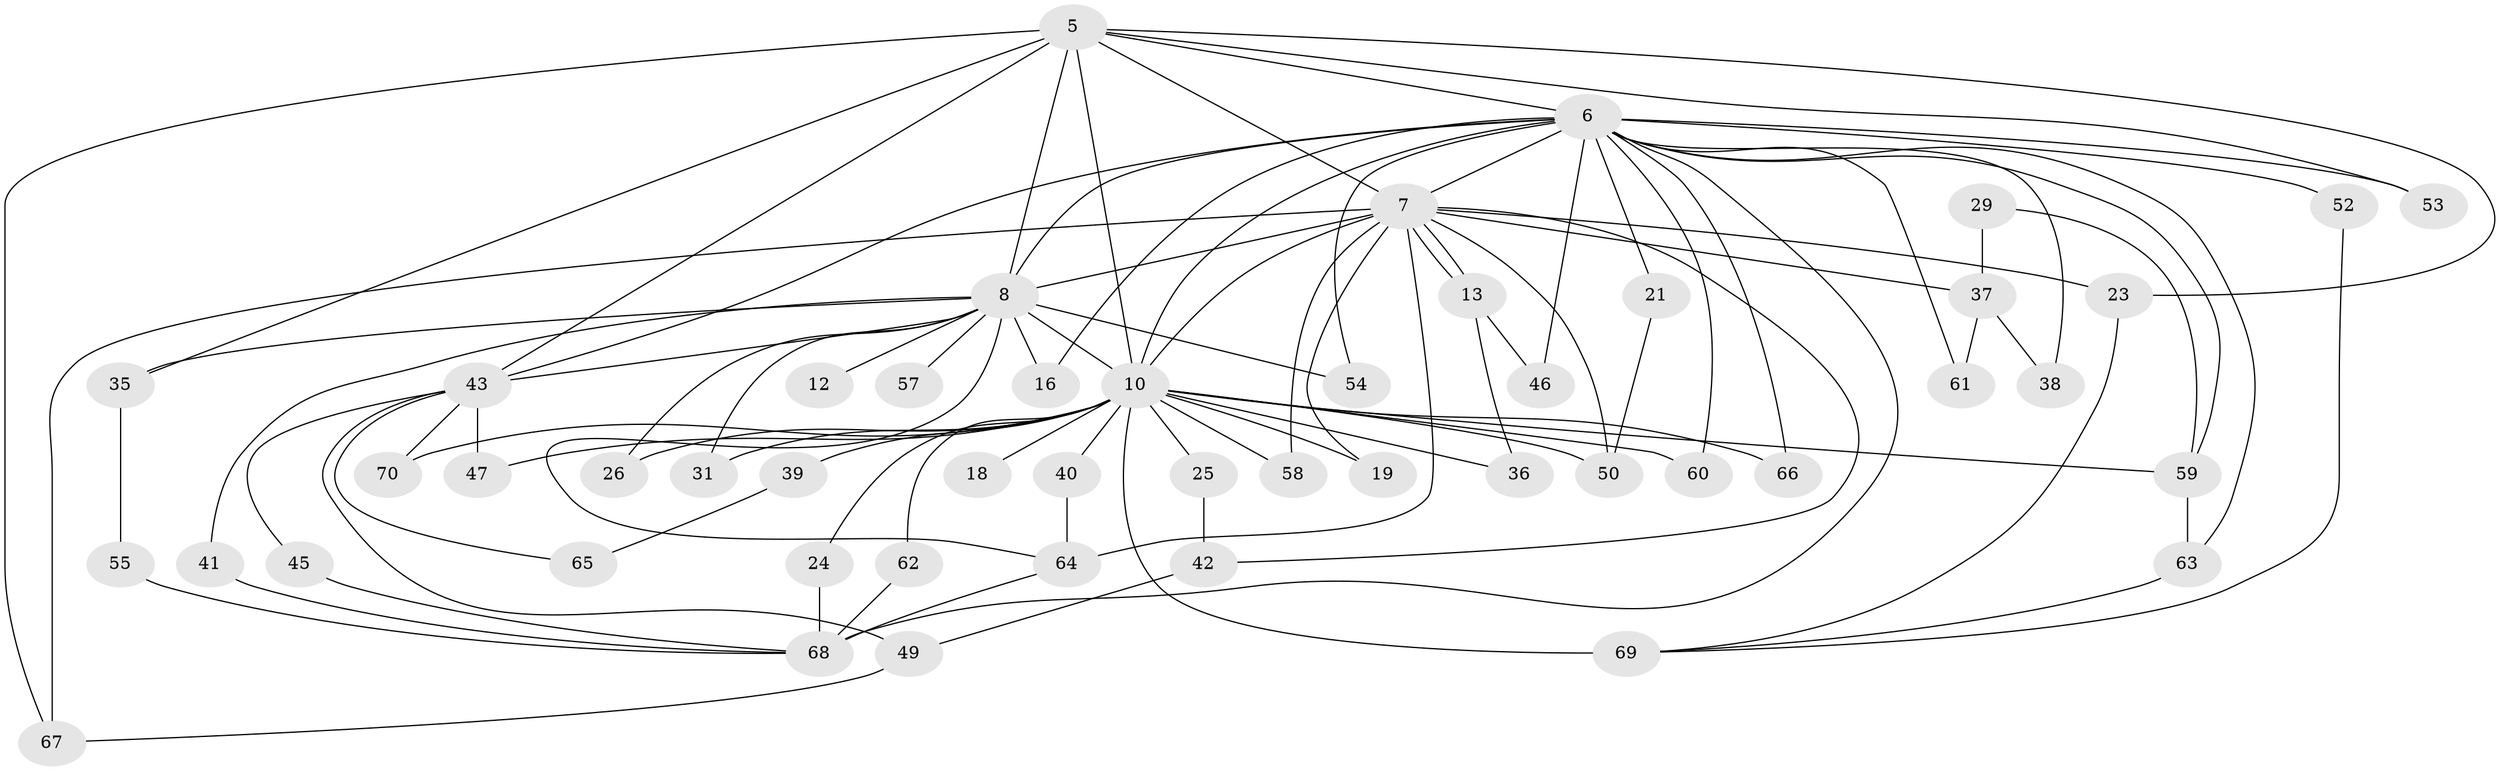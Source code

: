 // original degree distribution, {16: 0.02857142857142857, 12: 0.014285714285714285, 18: 0.014285714285714285, 14: 0.02857142857142857, 11: 0.014285714285714285, 26: 0.014285714285714285, 17: 0.014285714285714285, 21: 0.014285714285714285, 3: 0.18571428571428572, 2: 0.5428571428571428, 4: 0.05714285714285714, 5: 0.02857142857142857, 7: 0.014285714285714285, 9: 0.014285714285714285, 8: 0.014285714285714285}
// Generated by graph-tools (version 1.1) at 2025/46/03/04/25 21:46:54]
// undirected, 49 vertices, 95 edges
graph export_dot {
graph [start="1"]
  node [color=gray90,style=filled];
  5 [super="+2"];
  6;
  7 [super="+1"];
  8 [super="+4"];
  10 [super="+9"];
  12;
  13;
  16;
  18;
  19;
  21;
  23;
  24;
  25;
  26;
  29;
  31;
  35;
  36;
  37 [super="+20"];
  38;
  39;
  40;
  41;
  42;
  43 [super="+11+30"];
  45;
  46;
  47;
  49;
  50 [super="+15"];
  52;
  53;
  54;
  55;
  57;
  58;
  59 [super="+28+14"];
  60;
  61 [super="+56"];
  62;
  63 [super="+34"];
  64 [super="+32+17"];
  65;
  66 [super="+33"];
  67 [super="+51"];
  68 [super="+22"];
  69 [super="+48"];
  70;
  5 -- 6 [weight=2];
  5 -- 7 [weight=4];
  5 -- 8 [weight=4];
  5 -- 10 [weight=6];
  5 -- 35;
  5 -- 53;
  5 -- 23;
  5 -- 43;
  5 -- 67;
  6 -- 7 [weight=2];
  6 -- 8 [weight=2];
  6 -- 10 [weight=3];
  6 -- 16;
  6 -- 21;
  6 -- 38;
  6 -- 46;
  6 -- 52;
  6 -- 53;
  6 -- 54;
  6 -- 60;
  6 -- 61 [weight=2];
  6 -- 68 [weight=2];
  6 -- 66;
  6 -- 43;
  6 -- 59;
  6 -- 63;
  7 -- 8 [weight=4];
  7 -- 10 [weight=6];
  7 -- 13;
  7 -- 13;
  7 -- 19;
  7 -- 67;
  7 -- 37 [weight=3];
  7 -- 42;
  7 -- 50 [weight=2];
  7 -- 23;
  7 -- 58;
  7 -- 64 [weight=2];
  8 -- 10 [weight=6];
  8 -- 12 [weight=2];
  8 -- 16;
  8 -- 26;
  8 -- 35;
  8 -- 41;
  8 -- 57 [weight=2];
  8 -- 54;
  8 -- 31;
  8 -- 64;
  8 -- 43 [weight=2];
  10 -- 25 [weight=2];
  10 -- 26;
  10 -- 66 [weight=2];
  10 -- 69 [weight=3];
  10 -- 70;
  10 -- 18 [weight=2];
  10 -- 19;
  10 -- 24;
  10 -- 31;
  10 -- 36;
  10 -- 39 [weight=2];
  10 -- 40;
  10 -- 47;
  10 -- 50;
  10 -- 58;
  10 -- 60;
  10 -- 62;
  10 -- 59 [weight=3];
  13 -- 36;
  13 -- 46;
  21 -- 50;
  23 -- 69;
  24 -- 68;
  25 -- 42;
  29 -- 37;
  29 -- 59;
  35 -- 55;
  37 -- 38;
  37 -- 61 [weight=2];
  39 -- 65;
  40 -- 64;
  41 -- 68;
  42 -- 49;
  43 -- 65;
  43 -- 70;
  43 -- 45;
  43 -- 47;
  43 -- 49;
  45 -- 68;
  49 -- 67;
  52 -- 69;
  55 -- 68;
  59 -- 63;
  62 -- 68;
  63 -- 69;
  64 -- 68;
}
